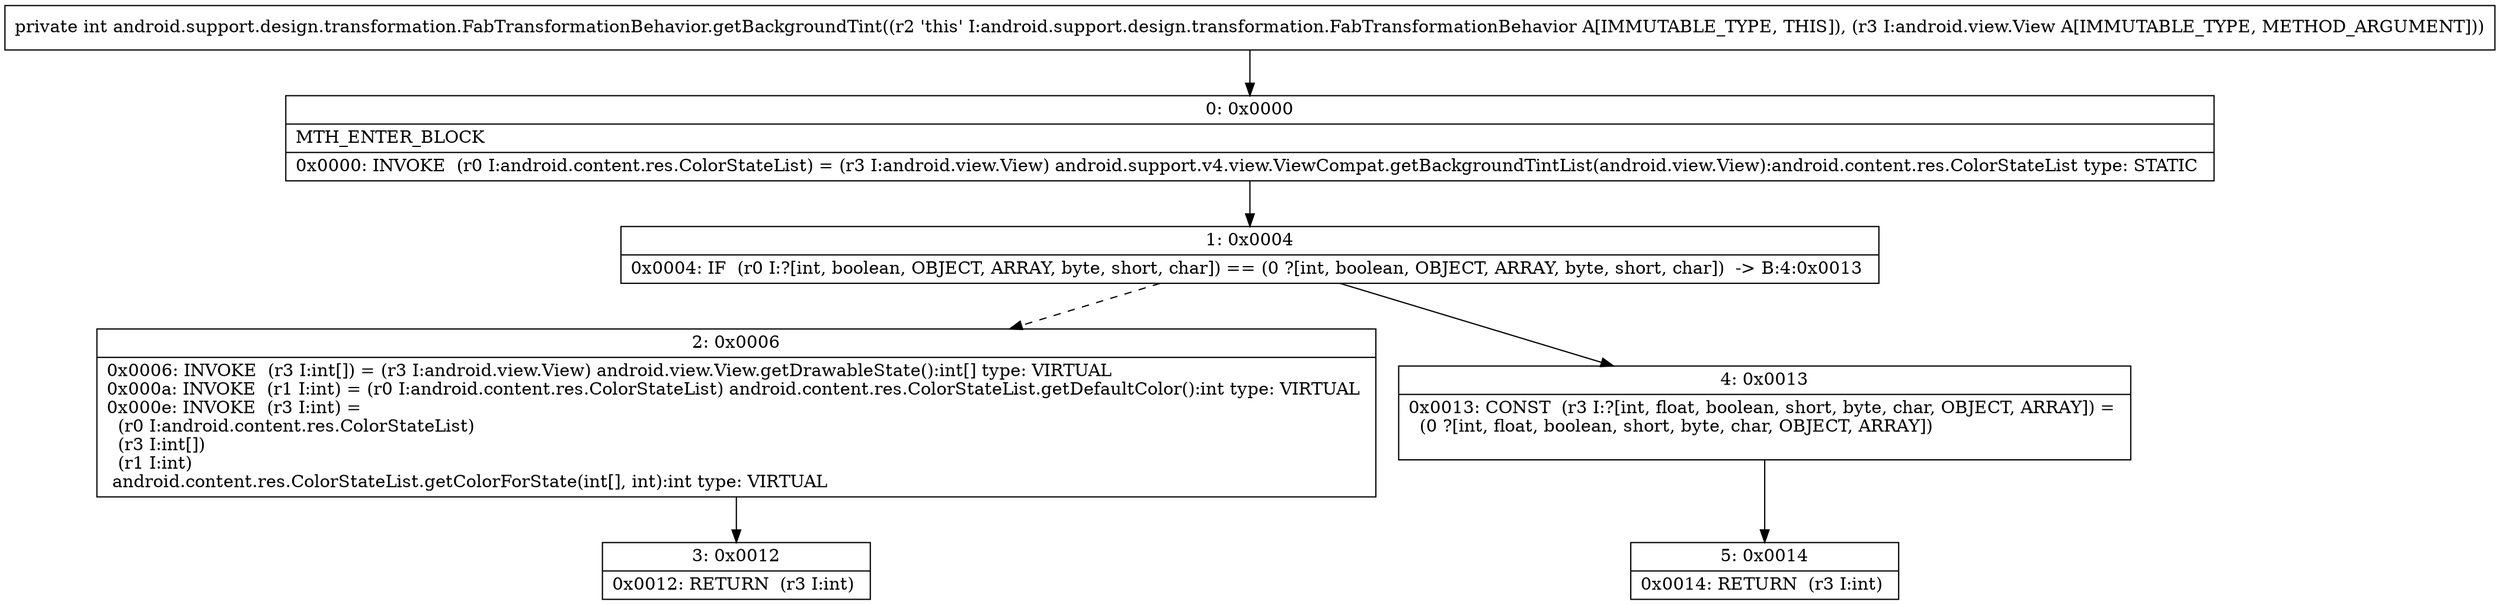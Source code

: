 digraph "CFG forandroid.support.design.transformation.FabTransformationBehavior.getBackgroundTint(Landroid\/view\/View;)I" {
Node_0 [shape=record,label="{0\:\ 0x0000|MTH_ENTER_BLOCK\l|0x0000: INVOKE  (r0 I:android.content.res.ColorStateList) = (r3 I:android.view.View) android.support.v4.view.ViewCompat.getBackgroundTintList(android.view.View):android.content.res.ColorStateList type: STATIC \l}"];
Node_1 [shape=record,label="{1\:\ 0x0004|0x0004: IF  (r0 I:?[int, boolean, OBJECT, ARRAY, byte, short, char]) == (0 ?[int, boolean, OBJECT, ARRAY, byte, short, char])  \-\> B:4:0x0013 \l}"];
Node_2 [shape=record,label="{2\:\ 0x0006|0x0006: INVOKE  (r3 I:int[]) = (r3 I:android.view.View) android.view.View.getDrawableState():int[] type: VIRTUAL \l0x000a: INVOKE  (r1 I:int) = (r0 I:android.content.res.ColorStateList) android.content.res.ColorStateList.getDefaultColor():int type: VIRTUAL \l0x000e: INVOKE  (r3 I:int) = \l  (r0 I:android.content.res.ColorStateList)\l  (r3 I:int[])\l  (r1 I:int)\l android.content.res.ColorStateList.getColorForState(int[], int):int type: VIRTUAL \l}"];
Node_3 [shape=record,label="{3\:\ 0x0012|0x0012: RETURN  (r3 I:int) \l}"];
Node_4 [shape=record,label="{4\:\ 0x0013|0x0013: CONST  (r3 I:?[int, float, boolean, short, byte, char, OBJECT, ARRAY]) = \l  (0 ?[int, float, boolean, short, byte, char, OBJECT, ARRAY])\l \l}"];
Node_5 [shape=record,label="{5\:\ 0x0014|0x0014: RETURN  (r3 I:int) \l}"];
MethodNode[shape=record,label="{private int android.support.design.transformation.FabTransformationBehavior.getBackgroundTint((r2 'this' I:android.support.design.transformation.FabTransformationBehavior A[IMMUTABLE_TYPE, THIS]), (r3 I:android.view.View A[IMMUTABLE_TYPE, METHOD_ARGUMENT])) }"];
MethodNode -> Node_0;
Node_0 -> Node_1;
Node_1 -> Node_2[style=dashed];
Node_1 -> Node_4;
Node_2 -> Node_3;
Node_4 -> Node_5;
}

